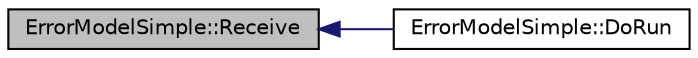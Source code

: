digraph "ErrorModelSimple::Receive"
{
  edge [fontname="Helvetica",fontsize="10",labelfontname="Helvetica",labelfontsize="10"];
  node [fontname="Helvetica",fontsize="10",shape=record];
  rankdir="LR";
  Node1 [label="ErrorModelSimple::Receive",height=0.2,width=0.4,color="black", fillcolor="grey75", style="filled", fontcolor="black"];
  Node1 -> Node2 [dir="back",color="midnightblue",fontsize="10",style="solid"];
  Node2 [label="ErrorModelSimple::DoRun",height=0.2,width=0.4,color="black", fillcolor="white", style="filled",URL="$d1/ddb/classErrorModelSimple.html#a84102bc3eba0940652e50e78771e1852",tooltip="Implementation to actually run this TestCase. "];
}

